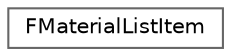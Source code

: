 digraph "Graphical Class Hierarchy"
{
 // INTERACTIVE_SVG=YES
 // LATEX_PDF_SIZE
  bgcolor="transparent";
  edge [fontname=Helvetica,fontsize=10,labelfontname=Helvetica,labelfontsize=10];
  node [fontname=Helvetica,fontsize=10,shape=box,height=0.2,width=0.4];
  rankdir="LR";
  Node0 [id="Node000000",label="FMaterialListItem",height=0.2,width=0.4,color="grey40", fillcolor="white", style="filled",URL="$d8/dd5/structFMaterialListItem.html",tooltip="A Material item in a material list slot."];
}
